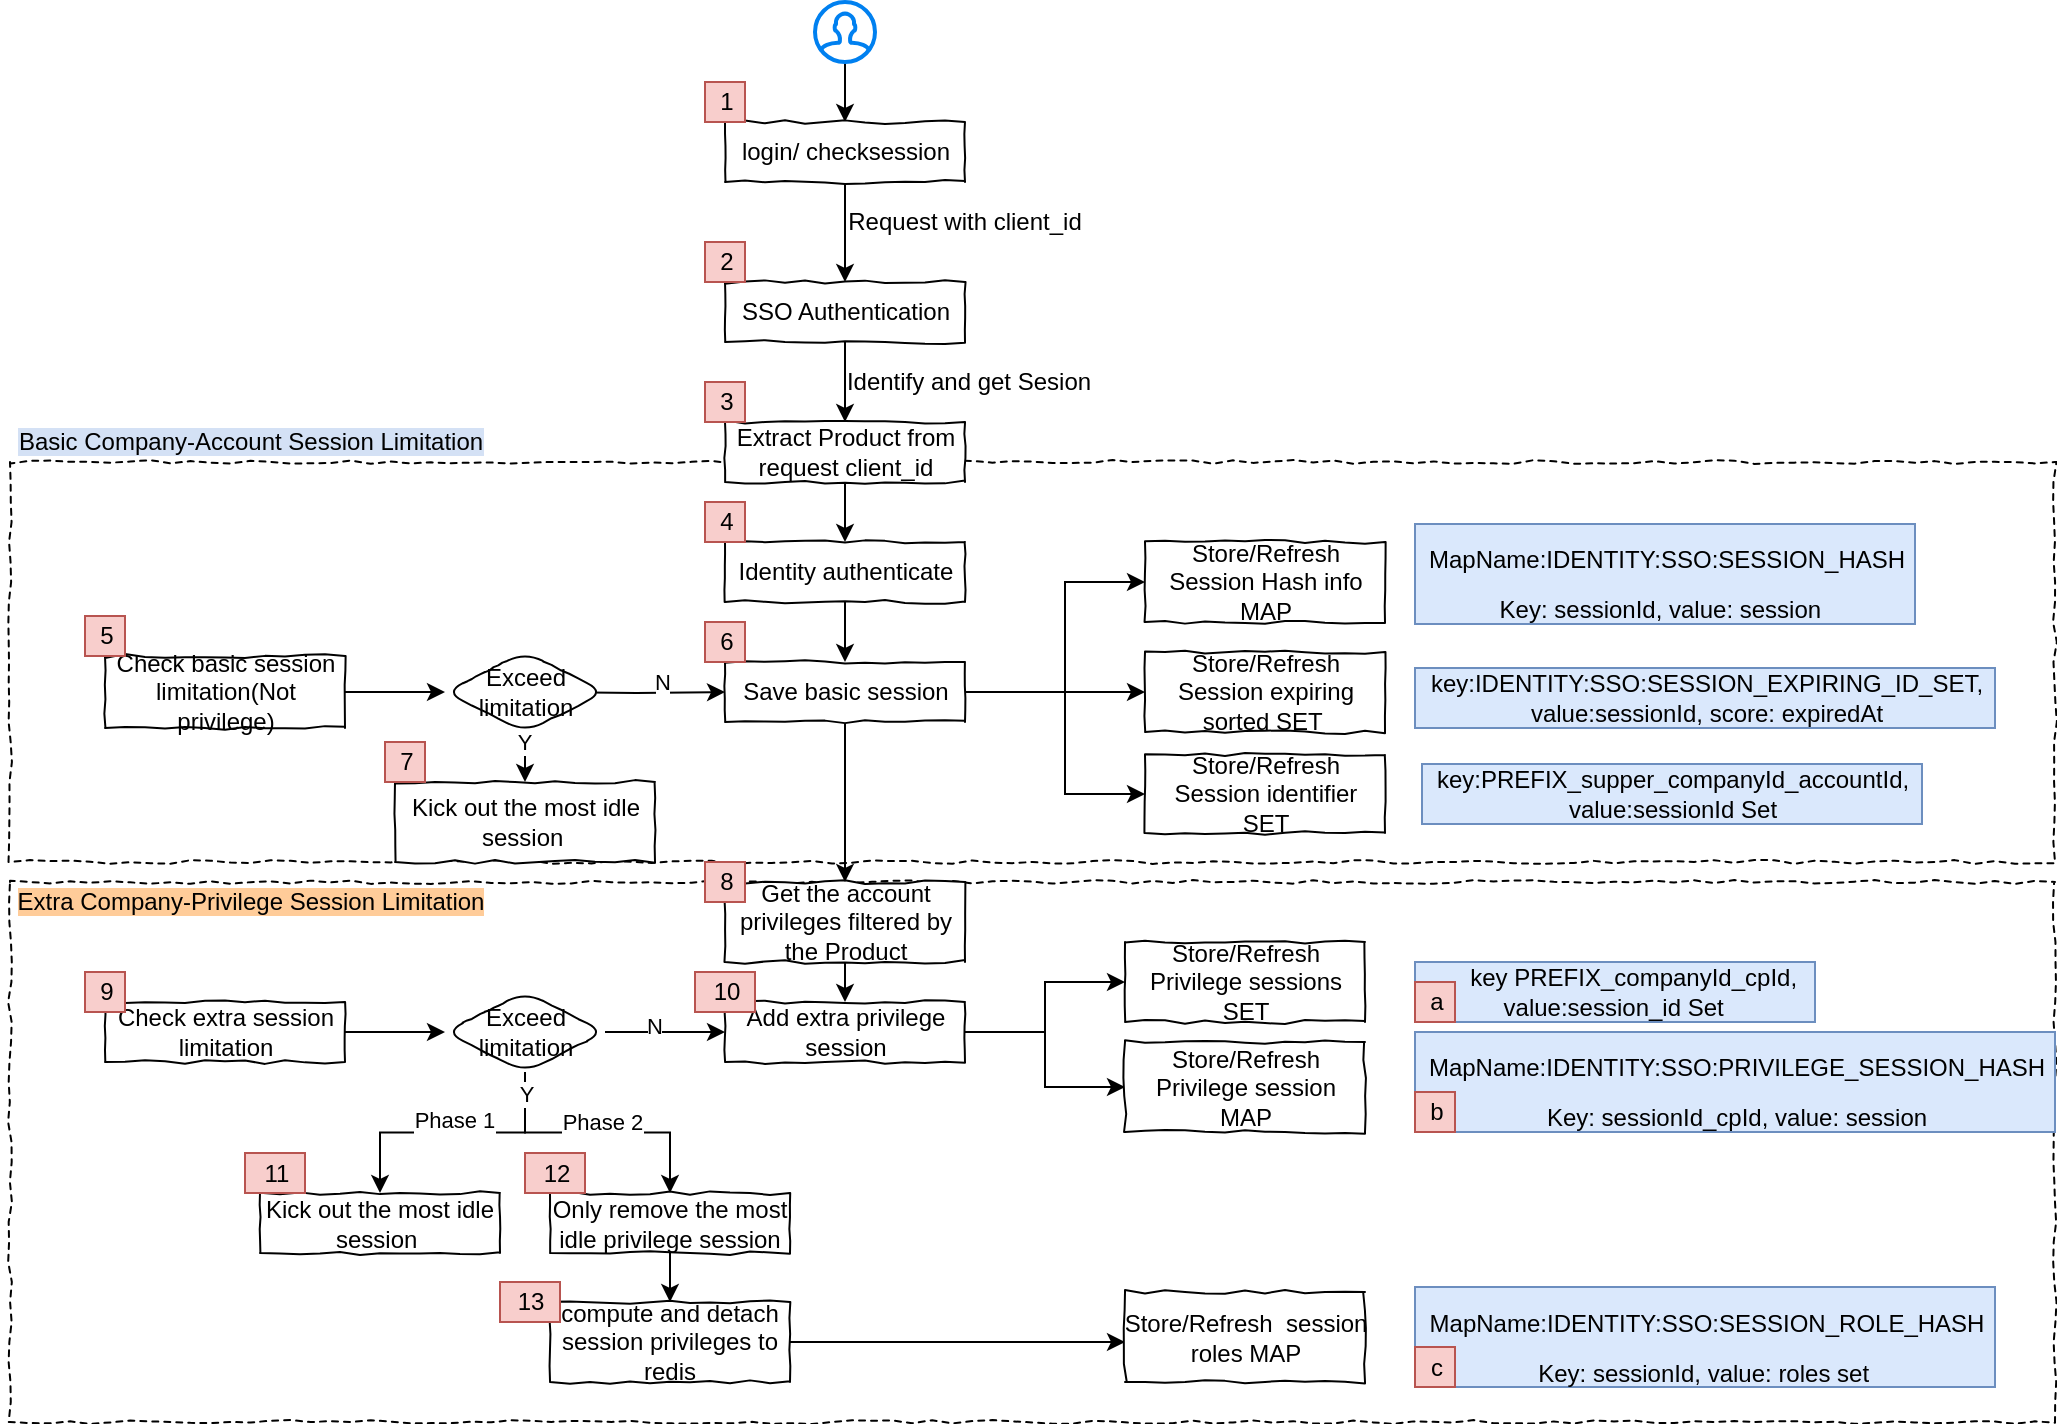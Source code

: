 <mxfile version="14.8.5" type="github">
  <diagram id="Ht1M8jgEwFfnCIfOTk4-" name="Page-1">
    <mxGraphModel dx="1399" dy="755" grid="1" gridSize="10" guides="1" tooltips="1" connect="1" arrows="1" fold="1" page="1" pageScale="1" pageWidth="827" pageHeight="1169" math="0" shadow="0">
      <root>
        <mxCell id="0" />
        <mxCell id="1" parent="0" />
        <mxCell id="1Op8A7p5LswZUNTb8-j7-78" value="" style="rounded=1;whiteSpace=wrap;html=1;shadow=0;comic=1;gradientColor=#ffffff;arcSize=0;dashed=1;" parent="1" vertex="1">
          <mxGeometry x="285" y="840" width="1022.5" height="270" as="geometry" />
        </mxCell>
        <mxCell id="1Op8A7p5LswZUNTb8-j7-79" value="" style="rounded=1;whiteSpace=wrap;html=1;shadow=0;comic=1;gradientColor=#ffffff;arcSize=0;dashed=1;" parent="1" vertex="1">
          <mxGeometry x="285" y="630" width="1022.5" height="200" as="geometry" />
        </mxCell>
        <mxCell id="1Op8A7p5LswZUNTb8-j7-80" style="edgeStyle=orthogonalEdgeStyle;rounded=0;orthogonalLoop=1;jettySize=auto;html=1;entryX=0.5;entryY=0;entryDx=0;entryDy=0;" parent="1" source="1Op8A7p5LswZUNTb8-j7-81" target="1Op8A7p5LswZUNTb8-j7-83" edge="1">
          <mxGeometry relative="1" as="geometry" />
        </mxCell>
        <mxCell id="1Op8A7p5LswZUNTb8-j7-81" value="" style="html=1;verticalLabelPosition=bottom;align=center;labelBackgroundColor=#ffffff;verticalAlign=top;strokeWidth=2;strokeColor=#0080F0;shadow=0;dashed=0;shape=mxgraph.ios7.icons.user;rounded=1;comic=1;gradientColor=#ffffff;" parent="1" vertex="1">
          <mxGeometry x="687.5" y="400" width="30" height="30" as="geometry" />
        </mxCell>
        <mxCell id="1Op8A7p5LswZUNTb8-j7-82" value="" style="edgeStyle=orthogonalEdgeStyle;rounded=0;orthogonalLoop=1;jettySize=auto;html=1;" parent="1" source="1Op8A7p5LswZUNTb8-j7-83" target="1Op8A7p5LswZUNTb8-j7-85" edge="1">
          <mxGeometry relative="1" as="geometry" />
        </mxCell>
        <mxCell id="1Op8A7p5LswZUNTb8-j7-83" value="login/ checksession" style="rounded=0;whiteSpace=wrap;html=1;shadow=0;comic=1;gradientColor=#ffffff;" parent="1" vertex="1">
          <mxGeometry x="642.5" y="460" width="120" height="30" as="geometry" />
        </mxCell>
        <mxCell id="1Op8A7p5LswZUNTb8-j7-84" style="edgeStyle=orthogonalEdgeStyle;rounded=0;orthogonalLoop=1;jettySize=auto;html=1;entryX=0.5;entryY=0;entryDx=0;entryDy=0;" parent="1" source="1Op8A7p5LswZUNTb8-j7-85" target="1Op8A7p5LswZUNTb8-j7-88" edge="1">
          <mxGeometry relative="1" as="geometry" />
        </mxCell>
        <mxCell id="1Op8A7p5LswZUNTb8-j7-85" value="SSO Authentication" style="rounded=0;whiteSpace=wrap;html=1;shadow=0;comic=1;gradientColor=#ffffff;" parent="1" vertex="1">
          <mxGeometry x="642.5" y="540" width="120" height="30" as="geometry" />
        </mxCell>
        <mxCell id="1Op8A7p5LswZUNTb8-j7-86" value="Request with client_id" style="text;html=1;align=center;verticalAlign=middle;resizable=0;points=[];autosize=1;" parent="1" vertex="1">
          <mxGeometry x="696.5" y="500" width="130" height="20" as="geometry" />
        </mxCell>
        <mxCell id="1Op8A7p5LswZUNTb8-j7-87" style="edgeStyle=orthogonalEdgeStyle;rounded=0;orthogonalLoop=1;jettySize=auto;html=1;entryX=0.5;entryY=0;entryDx=0;entryDy=0;" parent="1" source="1Op8A7p5LswZUNTb8-j7-88" target="1Op8A7p5LswZUNTb8-j7-93" edge="1">
          <mxGeometry relative="1" as="geometry" />
        </mxCell>
        <mxCell id="1Op8A7p5LswZUNTb8-j7-88" value="Extract Product from request client_id" style="rounded=0;whiteSpace=wrap;html=1;shadow=0;comic=1;gradientColor=#ffffff;" parent="1" vertex="1">
          <mxGeometry x="642.5" y="610" width="120" height="30" as="geometry" />
        </mxCell>
        <mxCell id="1Op8A7p5LswZUNTb8-j7-89" value="Identify and get Sesion" style="text;html=1;align=center;verticalAlign=middle;resizable=0;points=[];autosize=1;" parent="1" vertex="1">
          <mxGeometry x="693.5" y="580" width="140" height="20" as="geometry" />
        </mxCell>
        <mxCell id="1Op8A7p5LswZUNTb8-j7-90" style="edgeStyle=orthogonalEdgeStyle;rounded=0;orthogonalLoop=1;jettySize=auto;html=1;entryX=0.5;entryY=0;entryDx=0;entryDy=0;" parent="1" target="1Op8A7p5LswZUNTb8-j7-111" edge="1">
          <mxGeometry relative="1" as="geometry">
            <mxPoint x="702.5" y="870" as="sourcePoint" />
          </mxGeometry>
        </mxCell>
        <mxCell id="1Op8A7p5LswZUNTb8-j7-91" value="Get the account privileges filtered by the Product" style="rounded=0;whiteSpace=wrap;html=1;shadow=0;comic=1;gradientColor=#ffffff;" parent="1" vertex="1">
          <mxGeometry x="642.5" y="840" width="120" height="40" as="geometry" />
        </mxCell>
        <mxCell id="1Op8A7p5LswZUNTb8-j7-92" style="edgeStyle=orthogonalEdgeStyle;rounded=0;orthogonalLoop=1;jettySize=auto;html=1;exitX=0.5;exitY=1;exitDx=0;exitDy=0;entryX=0.5;entryY=0;entryDx=0;entryDy=0;" parent="1" source="1Op8A7p5LswZUNTb8-j7-93" target="1Op8A7p5LswZUNTb8-j7-98" edge="1">
          <mxGeometry relative="1" as="geometry" />
        </mxCell>
        <mxCell id="1Op8A7p5LswZUNTb8-j7-93" value="Identity authenticate" style="rounded=0;whiteSpace=wrap;html=1;shadow=0;comic=1;gradientColor=#ffffff;" parent="1" vertex="1">
          <mxGeometry x="642.5" y="670" width="120" height="30" as="geometry" />
        </mxCell>
        <mxCell id="1Op8A7p5LswZUNTb8-j7-94" value="" style="edgeStyle=orthogonalEdgeStyle;rounded=0;orthogonalLoop=1;jettySize=auto;html=1;entryX=0;entryY=0.5;entryDx=0;entryDy=0;" parent="1" source="1Op8A7p5LswZUNTb8-j7-98" target="1Op8A7p5LswZUNTb8-j7-99" edge="1">
          <mxGeometry relative="1" as="geometry">
            <Array as="points">
              <mxPoint x="812.5" y="745" />
              <mxPoint x="812.5" y="690" />
            </Array>
          </mxGeometry>
        </mxCell>
        <mxCell id="1Op8A7p5LswZUNTb8-j7-95" style="edgeStyle=orthogonalEdgeStyle;rounded=0;orthogonalLoop=1;jettySize=auto;html=1;entryX=0;entryY=0.5;entryDx=0;entryDy=0;" parent="1" source="1Op8A7p5LswZUNTb8-j7-98" target="1Op8A7p5LswZUNTb8-j7-100" edge="1">
          <mxGeometry relative="1" as="geometry" />
        </mxCell>
        <mxCell id="1Op8A7p5LswZUNTb8-j7-96" style="edgeStyle=orthogonalEdgeStyle;rounded=0;orthogonalLoop=1;jettySize=auto;html=1;entryX=0;entryY=0.5;entryDx=0;entryDy=0;" parent="1" source="1Op8A7p5LswZUNTb8-j7-98" target="1Op8A7p5LswZUNTb8-j7-101" edge="1">
          <mxGeometry relative="1" as="geometry">
            <Array as="points">
              <mxPoint x="812.5" y="745" />
              <mxPoint x="812.5" y="796" />
            </Array>
          </mxGeometry>
        </mxCell>
        <mxCell id="1Op8A7p5LswZUNTb8-j7-97" style="edgeStyle=orthogonalEdgeStyle;rounded=0;orthogonalLoop=1;jettySize=auto;html=1;entryX=0.5;entryY=0;entryDx=0;entryDy=0;" parent="1" source="1Op8A7p5LswZUNTb8-j7-98" target="1Op8A7p5LswZUNTb8-j7-91" edge="1">
          <mxGeometry relative="1" as="geometry" />
        </mxCell>
        <mxCell id="1Op8A7p5LswZUNTb8-j7-98" value="Save basic session" style="rounded=0;whiteSpace=wrap;html=1;shadow=0;comic=1;gradientColor=#ffffff;" parent="1" vertex="1">
          <mxGeometry x="642.5" y="730" width="120" height="30" as="geometry" />
        </mxCell>
        <mxCell id="1Op8A7p5LswZUNTb8-j7-99" value="Store/Refresh Session Hash info MAP" style="rounded=0;whiteSpace=wrap;html=1;shadow=0;comic=1;gradientColor=#ffffff;" parent="1" vertex="1">
          <mxGeometry x="852.5" y="670" width="120" height="40" as="geometry" />
        </mxCell>
        <mxCell id="1Op8A7p5LswZUNTb8-j7-100" value="Store/Refresh Session expiring sorted SET&amp;nbsp;" style="rounded=0;whiteSpace=wrap;html=1;shadow=0;comic=1;gradientColor=#ffffff;" parent="1" vertex="1">
          <mxGeometry x="852.5" y="725" width="120" height="40" as="geometry" />
        </mxCell>
        <mxCell id="1Op8A7p5LswZUNTb8-j7-101" value="Store/Refresh Session identifier SET" style="rounded=0;whiteSpace=wrap;html=1;shadow=0;comic=1;gradientColor=#ffffff;" parent="1" vertex="1">
          <mxGeometry x="852.5" y="776.5" width="120" height="39" as="geometry" />
        </mxCell>
        <mxCell id="1Op8A7p5LswZUNTb8-j7-102" value="&lt;p style=&quot;margin: 10px 0px 0px ; padding: 0px&quot;&gt;MapName:IDENTITY:SSO:SESSION_HASH&lt;/p&gt;&lt;p style=&quot;margin: 10px 0px 0px ; padding: 0px&quot;&gt;Key: sessionId, value: session&amp;nbsp;&amp;nbsp;&lt;/p&gt;" style="text;html=1;align=center;verticalAlign=middle;resizable=0;points=[];autosize=1;fillColor=#dae8fc;strokeColor=#6c8ebf;" parent="1" vertex="1">
          <mxGeometry x="987.5" y="661" width="250" height="50" as="geometry" />
        </mxCell>
        <mxCell id="1Op8A7p5LswZUNTb8-j7-103" value="key:IDENTITY:SSO:SESSION_EXPIRING_ID_SET,&lt;br&gt;value:sessionId, score: expiredAt" style="text;html=1;align=center;verticalAlign=middle;resizable=0;points=[];autosize=1;fillColor=#dae8fc;strokeColor=#6c8ebf;" parent="1" vertex="1">
          <mxGeometry x="987.5" y="733" width="290" height="30" as="geometry" />
        </mxCell>
        <mxCell id="1Op8A7p5LswZUNTb8-j7-104" value="key:PREFIX_supper_companyId_accountId,&lt;br&gt;value:sessionId Set" style="text;html=1;align=center;verticalAlign=middle;resizable=0;points=[];autosize=1;fillColor=#dae8fc;strokeColor=#6c8ebf;" parent="1" vertex="1">
          <mxGeometry x="991" y="781" width="250" height="30" as="geometry" />
        </mxCell>
        <mxCell id="1Op8A7p5LswZUNTb8-j7-105" value="" style="edgeStyle=orthogonalEdgeStyle;rounded=0;orthogonalLoop=1;jettySize=auto;html=1;" parent="1" source="1Op8A7p5LswZUNTb8-j7-111" target="1Op8A7p5LswZUNTb8-j7-112" edge="1">
          <mxGeometry relative="1" as="geometry" />
        </mxCell>
        <mxCell id="1Op8A7p5LswZUNTb8-j7-106" style="edgeStyle=orthogonalEdgeStyle;rounded=0;orthogonalLoop=1;jettySize=auto;html=1;entryX=0;entryY=0.5;entryDx=0;entryDy=0;" parent="1" source="1Op8A7p5LswZUNTb8-j7-111" target="1Op8A7p5LswZUNTb8-j7-114" edge="1">
          <mxGeometry relative="1" as="geometry" />
        </mxCell>
        <mxCell id="1Op8A7p5LswZUNTb8-j7-107" style="edgeStyle=orthogonalEdgeStyle;rounded=0;orthogonalLoop=1;jettySize=auto;html=1;exitX=0.5;exitY=1;exitDx=0;exitDy=0;" parent="1" source="1Op8A7p5LswZUNTb8-j7-132" target="1Op8A7p5LswZUNTb8-j7-123" edge="1">
          <mxGeometry relative="1" as="geometry" />
        </mxCell>
        <mxCell id="1Op8A7p5LswZUNTb8-j7-108" value="Phase 2" style="edgeLabel;html=1;align=center;verticalAlign=middle;resizable=0;points=[];" parent="1Op8A7p5LswZUNTb8-j7-107" vertex="1" connectable="0">
          <mxGeometry x="0.022" y="-2" relative="1" as="geometry">
            <mxPoint y="-7.3" as="offset" />
          </mxGeometry>
        </mxCell>
        <mxCell id="1Op8A7p5LswZUNTb8-j7-109" style="edgeStyle=orthogonalEdgeStyle;rounded=0;orthogonalLoop=1;jettySize=auto;html=1;exitX=0.5;exitY=1;exitDx=0;exitDy=0;" parent="1" source="1Op8A7p5LswZUNTb8-j7-132" target="1Op8A7p5LswZUNTb8-j7-124" edge="1">
          <mxGeometry relative="1" as="geometry" />
        </mxCell>
        <mxCell id="1Op8A7p5LswZUNTb8-j7-110" value="Y" style="edgeLabel;html=1;align=center;verticalAlign=middle;resizable=0;points=[];" parent="1Op8A7p5LswZUNTb8-j7-109" vertex="1" connectable="0">
          <mxGeometry x="-0.835" relative="1" as="geometry">
            <mxPoint as="offset" />
          </mxGeometry>
        </mxCell>
        <mxCell id="1Op8A7p5LswZUNTb8-j7-111" value="Add extra privilege session" style="rounded=0;whiteSpace=wrap;html=1;shadow=0;comic=1;gradientColor=#ffffff;" parent="1" vertex="1">
          <mxGeometry x="642.5" y="900" width="120" height="30" as="geometry" />
        </mxCell>
        <mxCell id="1Op8A7p5LswZUNTb8-j7-112" value="Store/Refresh Privilege sessions SET" style="rounded=0;whiteSpace=wrap;html=1;shadow=0;comic=1;gradientColor=#ffffff;" parent="1" vertex="1">
          <mxGeometry x="842.5" y="870" width="120" height="40" as="geometry" />
        </mxCell>
        <mxCell id="1Op8A7p5LswZUNTb8-j7-113" value="&amp;nbsp; &amp;nbsp; &amp;nbsp;key PREFIX_companyId_cpId,&lt;br&gt;value:session_id Set&lt;span&gt;&amp;nbsp;&lt;/span&gt;" style="text;html=1;align=center;verticalAlign=middle;resizable=0;points=[];autosize=1;fillColor=#dae8fc;strokeColor=#6c8ebf;" parent="1" vertex="1">
          <mxGeometry x="987.5" y="880" width="200" height="30" as="geometry" />
        </mxCell>
        <mxCell id="1Op8A7p5LswZUNTb8-j7-114" value="Store/Refresh Privilege session MAP" style="rounded=0;whiteSpace=wrap;html=1;shadow=0;comic=1;gradientColor=#ffffff;" parent="1" vertex="1">
          <mxGeometry x="842.5" y="920" width="120" height="45" as="geometry" />
        </mxCell>
        <mxCell id="1Op8A7p5LswZUNTb8-j7-115" value="&lt;p style=&quot;margin: 10px 0px 0px ; padding: 0px&quot;&gt;MapName:IDENTITY:SSO:PRIVILEGE_SESSION_HASH&lt;/p&gt;&lt;p style=&quot;margin: 10px 0px 0px ; padding: 0px&quot;&gt;&lt;span&gt;Key: sessionId_cpId, value: session&lt;/span&gt;&lt;/p&gt;" style="text;html=1;align=center;verticalAlign=middle;resizable=0;points=[];autosize=1;fillColor=#dae8fc;strokeColor=#6c8ebf;" parent="1" vertex="1">
          <mxGeometry x="987.5" y="915" width="320" height="50" as="geometry" />
        </mxCell>
        <mxCell id="1Op8A7p5LswZUNTb8-j7-116" style="edgeStyle=orthogonalEdgeStyle;rounded=0;orthogonalLoop=1;jettySize=auto;html=1;" parent="1" target="1Op8A7p5LswZUNTb8-j7-98" edge="1">
          <mxGeometry relative="1" as="geometry">
            <mxPoint x="552.5" y="745" as="sourcePoint" />
          </mxGeometry>
        </mxCell>
        <mxCell id="1Op8A7p5LswZUNTb8-j7-117" value="N" style="edgeLabel;html=1;align=center;verticalAlign=middle;resizable=0;points=[];" parent="1Op8A7p5LswZUNTb8-j7-116" vertex="1" connectable="0">
          <mxGeometry x="0.44" y="-1" relative="1" as="geometry">
            <mxPoint x="-6" y="-6" as="offset" />
          </mxGeometry>
        </mxCell>
        <mxCell id="1Op8A7p5LswZUNTb8-j7-118" style="edgeStyle=orthogonalEdgeStyle;rounded=0;orthogonalLoop=1;jettySize=auto;html=1;entryX=0;entryY=0.5;entryDx=0;entryDy=0;" parent="1" source="1Op8A7p5LswZUNTb8-j7-119" target="1Op8A7p5LswZUNTb8-j7-128" edge="1">
          <mxGeometry relative="1" as="geometry" />
        </mxCell>
        <mxCell id="1Op8A7p5LswZUNTb8-j7-119" value="Check basic session limitation(Not privilege)" style="rounded=0;whiteSpace=wrap;html=1;shadow=0;comic=1;gradientColor=#ffffff;" parent="1" vertex="1">
          <mxGeometry x="332.5" y="727" width="120" height="36" as="geometry" />
        </mxCell>
        <mxCell id="1Op8A7p5LswZUNTb8-j7-120" value="" style="edgeStyle=orthogonalEdgeStyle;rounded=0;orthogonalLoop=1;jettySize=auto;html=1;entryX=0;entryY=0.5;entryDx=0;entryDy=0;" parent="1" source="1Op8A7p5LswZUNTb8-j7-121" target="1Op8A7p5LswZUNTb8-j7-132" edge="1">
          <mxGeometry relative="1" as="geometry">
            <mxPoint x="492.5" y="915" as="targetPoint" />
          </mxGeometry>
        </mxCell>
        <mxCell id="1Op8A7p5LswZUNTb8-j7-121" value="Check extra session limitation" style="rounded=0;whiteSpace=wrap;html=1;shadow=0;comic=1;gradientColor=#ffffff;" parent="1" vertex="1">
          <mxGeometry x="332.5" y="900" width="120" height="30" as="geometry" />
        </mxCell>
        <mxCell id="1Op8A7p5LswZUNTb8-j7-122" style="edgeStyle=orthogonalEdgeStyle;rounded=0;orthogonalLoop=1;jettySize=auto;html=1;exitX=0.5;exitY=1;exitDx=0;exitDy=0;entryX=0.5;entryY=0;entryDx=0;entryDy=0;" parent="1" source="1Op8A7p5LswZUNTb8-j7-123" target="1Op8A7p5LswZUNTb8-j7-134" edge="1">
          <mxGeometry relative="1" as="geometry" />
        </mxCell>
        <mxCell id="1Op8A7p5LswZUNTb8-j7-123" value="Only remove the most idle privilege session" style="rounded=0;whiteSpace=wrap;html=1;shadow=0;comic=1;gradientColor=#ffffff;" parent="1" vertex="1">
          <mxGeometry x="555" y="995.5" width="120" height="30" as="geometry" />
        </mxCell>
        <mxCell id="1Op8A7p5LswZUNTb8-j7-124" value="Kick out the most idle session&amp;nbsp;" style="rounded=0;whiteSpace=wrap;html=1;shadow=0;comic=1;gradientColor=#ffffff;" parent="1" vertex="1">
          <mxGeometry x="410" y="995.5" width="120" height="30" as="geometry" />
        </mxCell>
        <mxCell id="1Op8A7p5LswZUNTb8-j7-125" value="Phase 1" style="edgeLabel;html=1;align=center;verticalAlign=middle;resizable=0;points=[];" parent="1" vertex="1" connectable="0">
          <mxGeometry x="502.5" y="962" as="geometry">
            <mxPoint x="4" y="-3" as="offset" />
          </mxGeometry>
        </mxCell>
        <mxCell id="1Op8A7p5LswZUNTb8-j7-126" style="edgeStyle=orthogonalEdgeStyle;rounded=0;orthogonalLoop=1;jettySize=auto;html=1;exitX=0.5;exitY=1;exitDx=0;exitDy=0;" parent="1" source="1Op8A7p5LswZUNTb8-j7-128" edge="1">
          <mxGeometry relative="1" as="geometry">
            <mxPoint x="542.5" y="790" as="targetPoint" />
          </mxGeometry>
        </mxCell>
        <mxCell id="1Op8A7p5LswZUNTb8-j7-127" value="Y" style="edgeLabel;html=1;align=center;verticalAlign=middle;resizable=0;points=[];" parent="1Op8A7p5LswZUNTb8-j7-126" vertex="1" connectable="0">
          <mxGeometry x="-0.6" y="-1" relative="1" as="geometry">
            <mxPoint as="offset" />
          </mxGeometry>
        </mxCell>
        <mxCell id="1Op8A7p5LswZUNTb8-j7-128" value="Exceed limitation" style="rhombus;whiteSpace=wrap;html=1;rounded=1;shadow=0;comic=1;gradientColor=#ffffff;" parent="1" vertex="1">
          <mxGeometry x="502.5" y="725" width="80" height="40" as="geometry" />
        </mxCell>
        <mxCell id="1Op8A7p5LswZUNTb8-j7-129" value="Kick out the most idle session&amp;nbsp;" style="rounded=0;whiteSpace=wrap;html=1;shadow=0;comic=1;gradientColor=#ffffff;" parent="1" vertex="1">
          <mxGeometry x="477.5" y="790" width="130" height="40" as="geometry" />
        </mxCell>
        <mxCell id="1Op8A7p5LswZUNTb8-j7-130" style="edgeStyle=orthogonalEdgeStyle;rounded=0;orthogonalLoop=1;jettySize=auto;html=1;exitX=1;exitY=0.5;exitDx=0;exitDy=0;entryX=0;entryY=0.5;entryDx=0;entryDy=0;" parent="1" source="1Op8A7p5LswZUNTb8-j7-132" target="1Op8A7p5LswZUNTb8-j7-111" edge="1">
          <mxGeometry relative="1" as="geometry" />
        </mxCell>
        <mxCell id="1Op8A7p5LswZUNTb8-j7-131" value="N" style="edgeLabel;html=1;align=center;verticalAlign=middle;resizable=0;points=[];" parent="1Op8A7p5LswZUNTb8-j7-130" vertex="1" connectable="0">
          <mxGeometry x="-0.2" y="3" relative="1" as="geometry">
            <mxPoint as="offset" />
          </mxGeometry>
        </mxCell>
        <mxCell id="1Op8A7p5LswZUNTb8-j7-132" value="Exceed limitation" style="rhombus;whiteSpace=wrap;html=1;rounded=1;shadow=0;comic=1;gradientColor=#ffffff;" parent="1" vertex="1">
          <mxGeometry x="502.5" y="895" width="80" height="40" as="geometry" />
        </mxCell>
        <mxCell id="1Op8A7p5LswZUNTb8-j7-133" style="edgeStyle=orthogonalEdgeStyle;rounded=0;orthogonalLoop=1;jettySize=auto;html=1;exitX=1;exitY=0.5;exitDx=0;exitDy=0;" parent="1" source="1Op8A7p5LswZUNTb8-j7-134" edge="1">
          <mxGeometry relative="1" as="geometry">
            <mxPoint x="842.5" y="1070" as="targetPoint" />
          </mxGeometry>
        </mxCell>
        <mxCell id="1Op8A7p5LswZUNTb8-j7-134" value="compute and detach session privileges to redis" style="rounded=0;whiteSpace=wrap;html=1;shadow=0;comic=1;gradientColor=#ffffff;" parent="1" vertex="1">
          <mxGeometry x="555" y="1050" width="120" height="40" as="geometry" />
        </mxCell>
        <mxCell id="1Op8A7p5LswZUNTb8-j7-135" value="Store/Refresh&amp;nbsp;&amp;nbsp;session&lt;br&gt;roles MAP" style="rounded=0;whiteSpace=wrap;html=1;shadow=0;comic=1;gradientColor=#ffffff;" parent="1" vertex="1">
          <mxGeometry x="842.5" y="1045" width="120" height="45" as="geometry" />
        </mxCell>
        <mxCell id="1Op8A7p5LswZUNTb8-j7-136" value="&lt;p style=&quot;margin: 10px 0px 0px ; padding: 0px&quot;&gt;MapName:IDENTITY:SSO:SESSION_ROLE_HASH&lt;/p&gt;&lt;p style=&quot;margin: 10px 0px 0px ; padding: 0px&quot;&gt;Key: sessionId, value: roles set&amp;nbsp;&lt;/p&gt;" style="text;html=1;align=center;verticalAlign=middle;resizable=0;points=[];autosize=1;fillColor=#dae8fc;strokeColor=#6c8ebf;" parent="1" vertex="1">
          <mxGeometry x="987.5" y="1042.5" width="290" height="50" as="geometry" />
        </mxCell>
        <mxCell id="1Op8A7p5LswZUNTb8-j7-137" value="&lt;span style=&quot;background-color: rgb(212 , 225 , 245)&quot;&gt;Basic Company-Account Session Limitation&lt;/span&gt;" style="text;html=1;align=center;verticalAlign=middle;resizable=0;points=[];autosize=1;" parent="1" vertex="1">
          <mxGeometry x="280" y="610" width="250" height="20" as="geometry" />
        </mxCell>
        <mxCell id="1Op8A7p5LswZUNTb8-j7-138" value="&lt;span style=&quot;background-color: rgb(255 , 204 , 153)&quot;&gt;Extra Company-Privilege Session Limitation&lt;/span&gt;" style="text;html=1;align=center;verticalAlign=middle;resizable=0;points=[];autosize=1;" parent="1" vertex="1">
          <mxGeometry x="280" y="840" width="250" height="20" as="geometry" />
        </mxCell>
        <mxCell id="1Op8A7p5LswZUNTb8-j7-139" value="a" style="text;html=1;align=center;verticalAlign=middle;resizable=0;points=[];autosize=1;fillColor=#f8cecc;strokeColor=#b85450;" parent="1" vertex="1">
          <mxGeometry x="987.5" y="890" width="20" height="20" as="geometry" />
        </mxCell>
        <mxCell id="1Op8A7p5LswZUNTb8-j7-140" value="b" style="text;html=1;align=center;verticalAlign=middle;resizable=0;points=[];autosize=1;fillColor=#f8cecc;strokeColor=#b85450;" parent="1" vertex="1">
          <mxGeometry x="987.5" y="945" width="20" height="20" as="geometry" />
        </mxCell>
        <mxCell id="1Op8A7p5LswZUNTb8-j7-141" value="c" style="text;html=1;align=center;verticalAlign=middle;resizable=0;points=[];autosize=1;fillColor=#f8cecc;strokeColor=#b85450;" parent="1" vertex="1">
          <mxGeometry x="987.5" y="1072.5" width="20" height="20" as="geometry" />
        </mxCell>
        <mxCell id="1Op8A7p5LswZUNTb8-j7-142" value="1" style="text;html=1;align=center;verticalAlign=middle;resizable=0;points=[];autosize=1;rounded=0;fillColor=#f8cecc;strokeColor=#b85450;" parent="1" vertex="1">
          <mxGeometry x="632.5" y="440" width="20" height="20" as="geometry" />
        </mxCell>
        <mxCell id="1Op8A7p5LswZUNTb8-j7-143" value="2" style="text;html=1;align=center;verticalAlign=middle;resizable=0;points=[];autosize=1;rounded=0;fillColor=#f8cecc;strokeColor=#b85450;" parent="1" vertex="1">
          <mxGeometry x="632.5" y="520" width="20" height="20" as="geometry" />
        </mxCell>
        <mxCell id="1Op8A7p5LswZUNTb8-j7-144" value="3" style="text;html=1;align=center;verticalAlign=middle;resizable=0;points=[];autosize=1;rounded=0;fillColor=#f8cecc;strokeColor=#b85450;" parent="1" vertex="1">
          <mxGeometry x="632.5" y="590" width="20" height="20" as="geometry" />
        </mxCell>
        <mxCell id="1Op8A7p5LswZUNTb8-j7-145" value="4" style="text;html=1;align=center;verticalAlign=middle;resizable=0;points=[];autosize=1;rounded=0;fillColor=#f8cecc;strokeColor=#b85450;" parent="1" vertex="1">
          <mxGeometry x="632.5" y="650" width="20" height="20" as="geometry" />
        </mxCell>
        <mxCell id="1Op8A7p5LswZUNTb8-j7-146" value="5" style="text;html=1;align=center;verticalAlign=middle;resizable=0;points=[];autosize=1;rounded=0;fillColor=#f8cecc;strokeColor=#b85450;" parent="1" vertex="1">
          <mxGeometry x="322.5" y="707" width="20" height="20" as="geometry" />
        </mxCell>
        <mxCell id="1Op8A7p5LswZUNTb8-j7-147" value="6" style="text;html=1;align=center;verticalAlign=middle;resizable=0;points=[];autosize=1;rounded=0;fillColor=#f8cecc;strokeColor=#b85450;" parent="1" vertex="1">
          <mxGeometry x="632.5" y="710" width="20" height="20" as="geometry" />
        </mxCell>
        <mxCell id="1Op8A7p5LswZUNTb8-j7-148" value="7" style="text;html=1;align=center;verticalAlign=middle;resizable=0;points=[];autosize=1;rounded=0;fillColor=#f8cecc;strokeColor=#b85450;" parent="1" vertex="1">
          <mxGeometry x="472.5" y="770" width="20" height="20" as="geometry" />
        </mxCell>
        <mxCell id="1Op8A7p5LswZUNTb8-j7-149" value="8" style="text;html=1;align=center;verticalAlign=middle;resizable=0;points=[];autosize=1;rounded=0;fillColor=#f8cecc;strokeColor=#b85450;" parent="1" vertex="1">
          <mxGeometry x="632.5" y="830" width="20" height="20" as="geometry" />
        </mxCell>
        <mxCell id="1Op8A7p5LswZUNTb8-j7-150" value="9" style="text;html=1;align=center;verticalAlign=middle;resizable=0;points=[];autosize=1;rounded=0;fillColor=#f8cecc;strokeColor=#b85450;" parent="1" vertex="1">
          <mxGeometry x="322.5" y="885" width="20" height="20" as="geometry" />
        </mxCell>
        <mxCell id="1Op8A7p5LswZUNTb8-j7-151" value="10" style="text;html=1;align=center;verticalAlign=middle;resizable=0;points=[];autosize=1;rounded=0;fillColor=#f8cecc;strokeColor=#b85450;" parent="1" vertex="1">
          <mxGeometry x="627.5" y="885" width="30" height="20" as="geometry" />
        </mxCell>
        <mxCell id="1Op8A7p5LswZUNTb8-j7-152" value="11" style="text;html=1;align=center;verticalAlign=middle;resizable=0;points=[];autosize=1;rounded=0;fillColor=#f8cecc;strokeColor=#b85450;" parent="1" vertex="1">
          <mxGeometry x="402.5" y="975.5" width="30" height="20" as="geometry" />
        </mxCell>
        <mxCell id="1Op8A7p5LswZUNTb8-j7-153" value="12" style="text;html=1;align=center;verticalAlign=middle;resizable=0;points=[];autosize=1;rounded=0;fillColor=#f8cecc;strokeColor=#b85450;" parent="1" vertex="1">
          <mxGeometry x="542.5" y="975.5" width="30" height="20" as="geometry" />
        </mxCell>
        <mxCell id="1Op8A7p5LswZUNTb8-j7-154" value="13" style="text;html=1;align=center;verticalAlign=middle;resizable=0;points=[];autosize=1;rounded=0;fillColor=#f8cecc;strokeColor=#b85450;" parent="1" vertex="1">
          <mxGeometry x="530" y="1040" width="30" height="20" as="geometry" />
        </mxCell>
      </root>
    </mxGraphModel>
  </diagram>
</mxfile>
